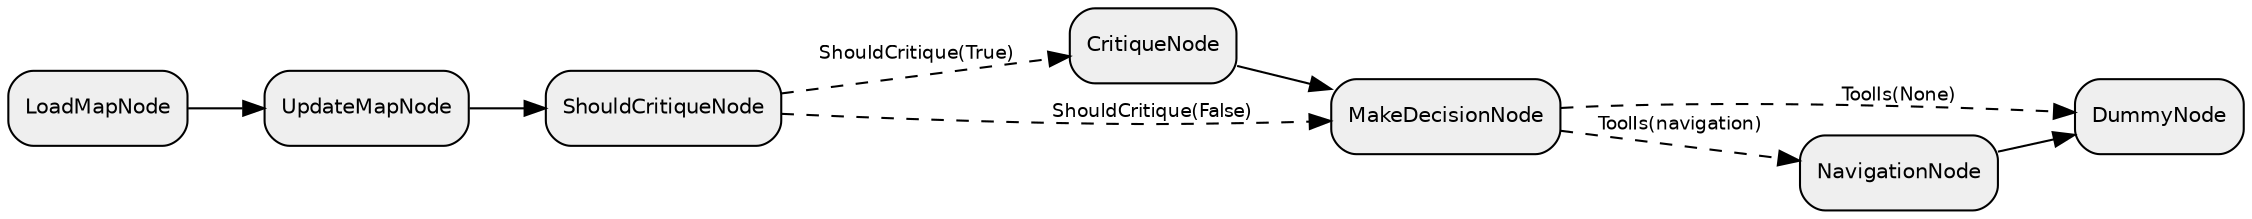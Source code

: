 digraph "subflow_HHzrxG5oVnulNBvUru88v" {
  rankdir=LR;
  compound=true;
  node [shape=box, style="rounded,filled", fillcolor="#EFEFEF", fontname="Helvetica", fontsize=10];
  edge [fontname="Helvetica", fontsize=9];
  FvxG1hCLh8dGFvArGzL92 [label="CritiqueNode"];
  d6r0SeWkg7grwOjKu1Nln [label="DummyNode"];
  kh8q7INz8jOfb22REUd7J [label="UpdateMapNode"];
  JMb4tgTeM08P8KKCC42i7 [label="MakeDecisionNode"];
  W4rIAkTnpL4qwDwhCDuqG [label="LoadMapNode"];
  IX0xnlPUo6YmLmCVs5H0T [label="ShouldCritiqueNode"];
  bKhkAK6X9MagPppWbZGjj [label="NavigationNode"];
  W4rIAkTnpL4qwDwhCDuqG -> kh8q7INz8jOfb22REUd7J [style="solid"];
  kh8q7INz8jOfb22REUd7J -> IX0xnlPUo6YmLmCVs5H0T [style="solid"];
  IX0xnlPUo6YmLmCVs5H0T -> FvxG1hCLh8dGFvArGzL92 [style="dashed", label="ShouldCritique(True)"];
  FvxG1hCLh8dGFvArGzL92 -> JMb4tgTeM08P8KKCC42i7 [style="solid"];
  IX0xnlPUo6YmLmCVs5H0T -> JMb4tgTeM08P8KKCC42i7 [style="dashed", label="ShouldCritique(False)"];
  JMb4tgTeM08P8KKCC42i7 -> bKhkAK6X9MagPppWbZGjj [style="dashed", label="ToolIs(navigation)"];
  JMb4tgTeM08P8KKCC42i7 -> d6r0SeWkg7grwOjKu1Nln [style="dashed", label="ToolIs(None)"];
  bKhkAK6X9MagPppWbZGjj -> d6r0SeWkg7grwOjKu1Nln [style="solid"];
}
